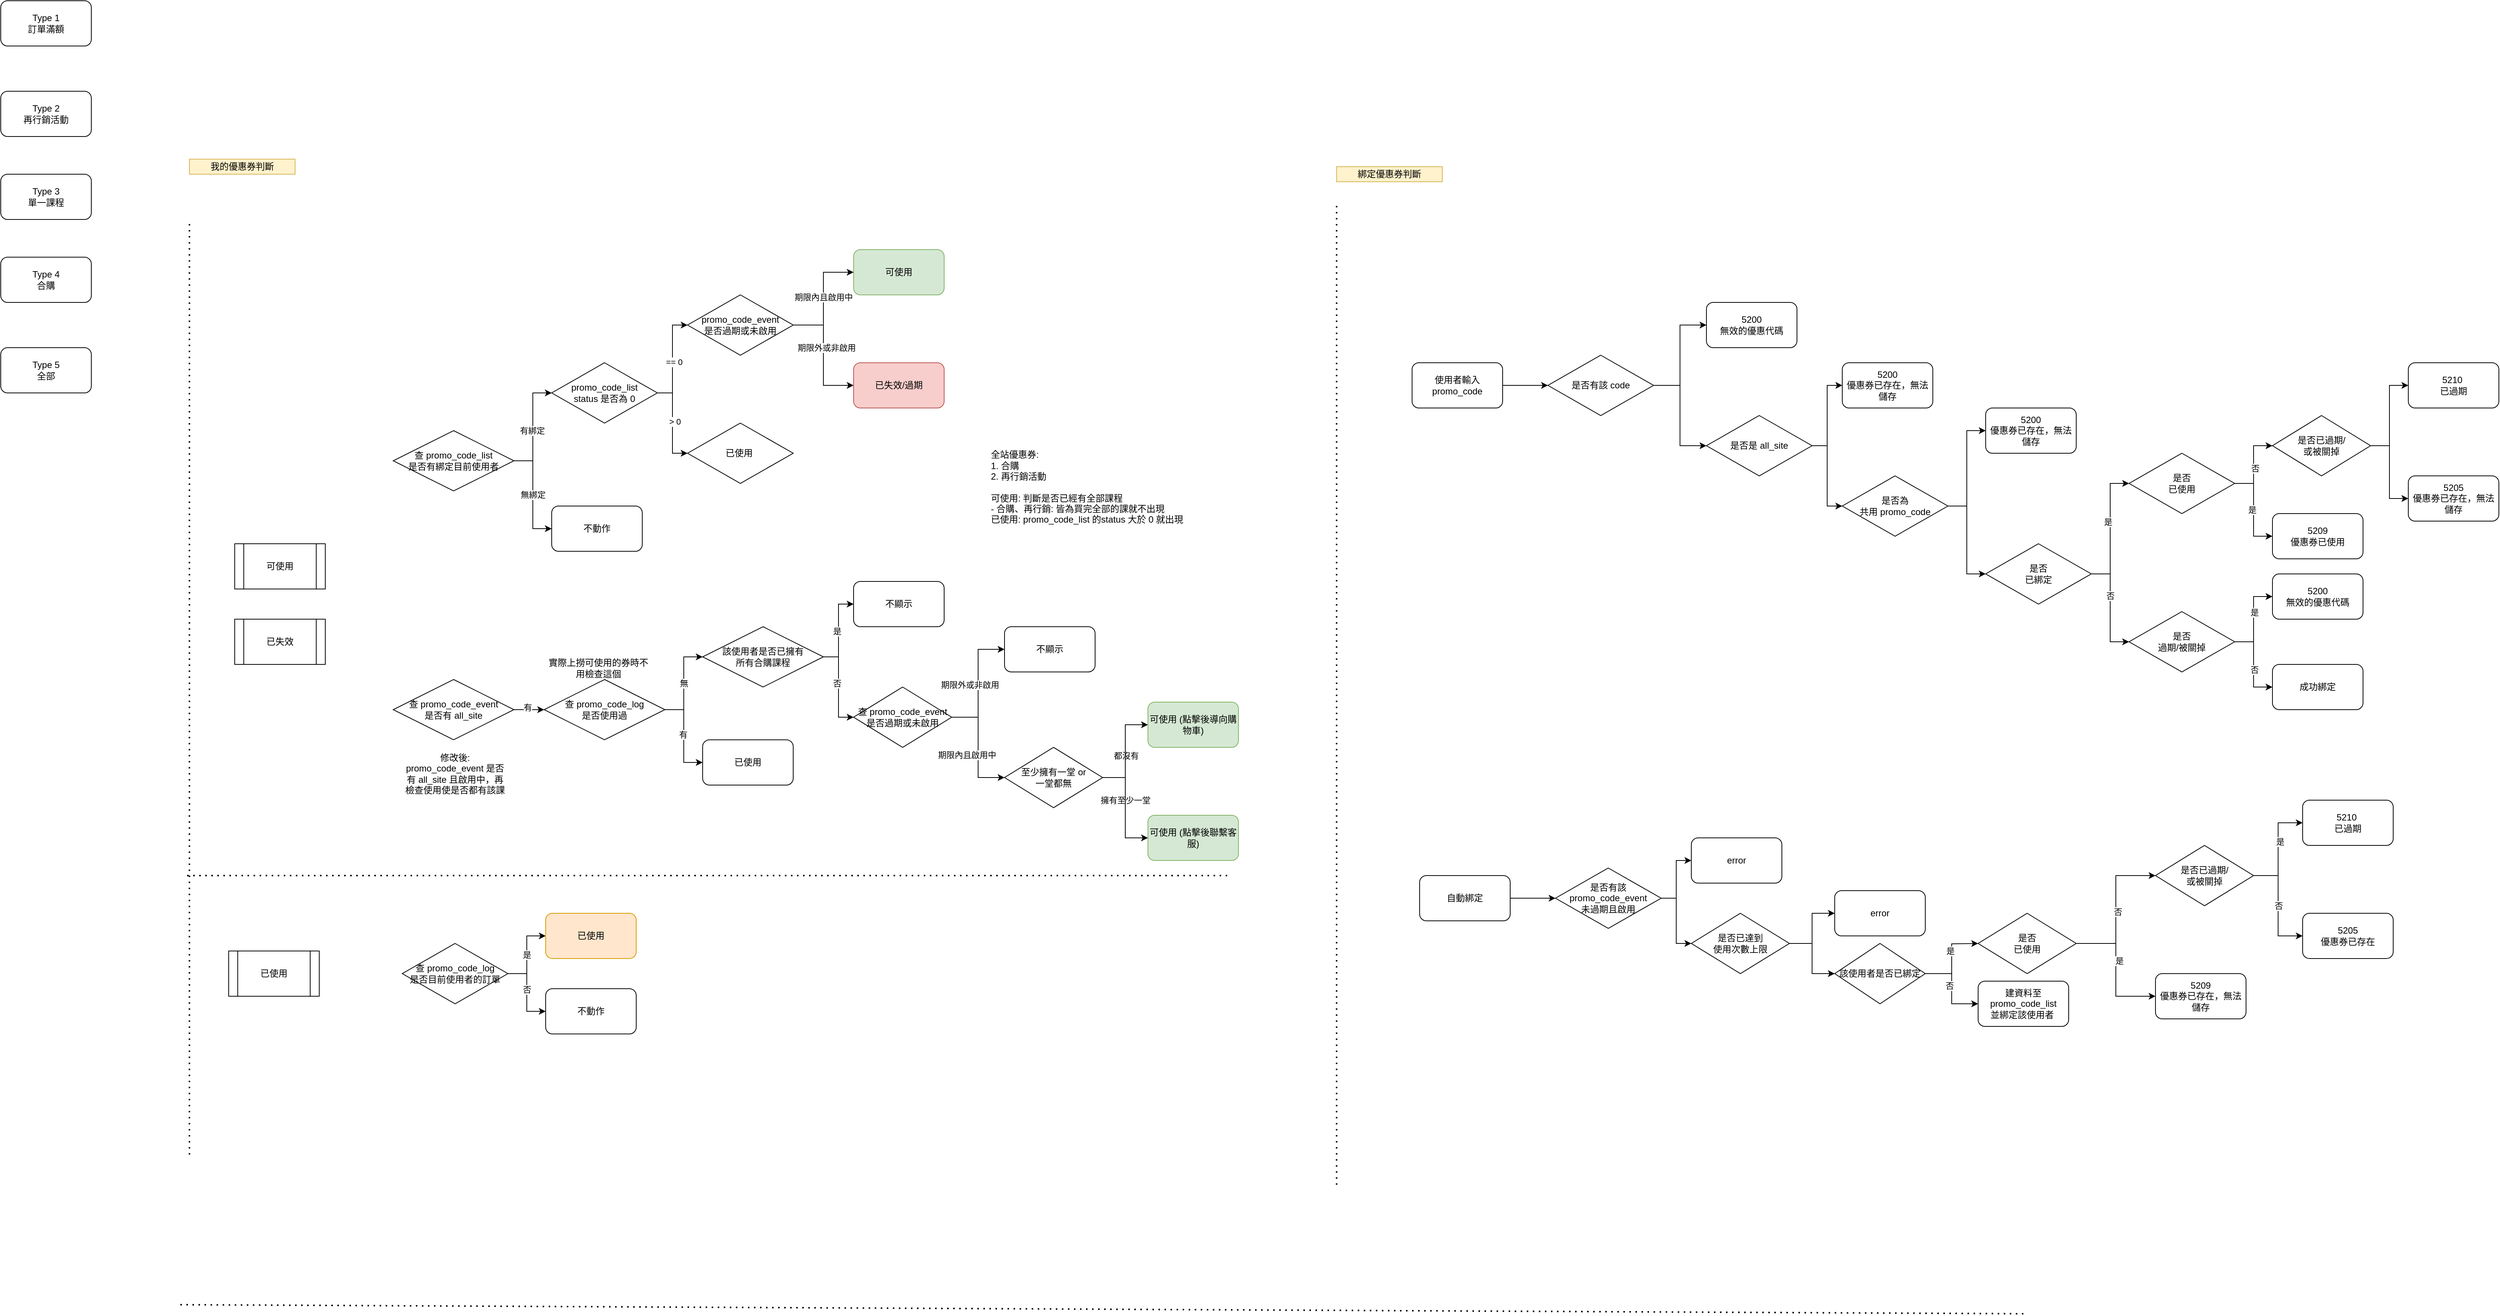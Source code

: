 <mxfile version="14.5.10" type="github">
  <diagram id="ft2ekDf52CcPwkjGjaUg" name="Page-1">
    <mxGraphModel dx="-228" dy="2034" grid="1" gridSize="10" guides="1" tooltips="1" connect="1" arrows="1" fold="1" page="1" pageScale="1" pageWidth="827" pageHeight="1169" math="0" shadow="0">
      <root>
        <mxCell id="0" />
        <mxCell id="1" parent="0" />
        <mxCell id="QKZV2CFVftr11WgmAgI6-76" value="可使用" style="shape=process;whiteSpace=wrap;html=1;backgroundOutline=1;" parent="1" vertex="1">
          <mxGeometry x="2140" y="160" width="120" height="60" as="geometry" />
        </mxCell>
        <mxCell id="QKZV2CFVftr11WgmAgI6-77" value="已使用" style="shape=process;whiteSpace=wrap;html=1;backgroundOutline=1;" parent="1" vertex="1">
          <mxGeometry x="2132" y="700" width="120" height="60" as="geometry" />
        </mxCell>
        <mxCell id="QKZV2CFVftr11WgmAgI6-78" value="已失效" style="shape=process;whiteSpace=wrap;html=1;backgroundOutline=1;" parent="1" vertex="1">
          <mxGeometry x="2140" y="260" width="120" height="60" as="geometry" />
        </mxCell>
        <mxCell id="QKZV2CFVftr11WgmAgI6-86" value="無綁定" style="edgeStyle=orthogonalEdgeStyle;rounded=0;orthogonalLoop=1;jettySize=auto;html=1;exitX=1;exitY=0.5;exitDx=0;exitDy=0;entryX=0;entryY=0.5;entryDx=0;entryDy=0;" parent="1" source="QKZV2CFVftr11WgmAgI6-84" target="QKZV2CFVftr11WgmAgI6-85" edge="1">
          <mxGeometry relative="1" as="geometry" />
        </mxCell>
        <mxCell id="QKZV2CFVftr11WgmAgI6-89" style="edgeStyle=orthogonalEdgeStyle;rounded=0;orthogonalLoop=1;jettySize=auto;html=1;exitX=1;exitY=0.5;exitDx=0;exitDy=0;entryX=0;entryY=0.5;entryDx=0;entryDy=0;" parent="1" source="QKZV2CFVftr11WgmAgI6-84" target="QKZV2CFVftr11WgmAgI6-88" edge="1">
          <mxGeometry relative="1" as="geometry" />
        </mxCell>
        <mxCell id="QKZV2CFVftr11WgmAgI6-90" value="有綁定" style="edgeLabel;html=1;align=center;verticalAlign=middle;resizable=0;points=[];" parent="QKZV2CFVftr11WgmAgI6-89" vertex="1" connectable="0">
          <mxGeometry x="-0.061" y="1" relative="1" as="geometry">
            <mxPoint as="offset" />
          </mxGeometry>
        </mxCell>
        <mxCell id="QKZV2CFVftr11WgmAgI6-84" value="查 promo_code_list&lt;br&gt;&lt;span style=&quot;color: rgba(0 , 0 , 0 , 0) ; font-family: monospace ; font-size: 0px&quot;&gt;%3CmxGraphModel%3E%3Croot%3E%3CmxCell%20id%3D%220%22%2F%3E%3CmxCell%20id%3D%221%22%20parent%3D%220%22%2F%3E%3CmxCell%20id%3D%222%22%20value%3D%22%E6%9F%A5%20promo_code_list%22%20style%3D%22rounded%3D1%3BwhiteSpace%3Dwrap%3Bhtml%3D1%3B%22%20vertex%3D%221%22%20parent%3D%221%22%3E%3CmxGeometry%20x%3D%222370%22%20y%3D%2270%22%20width%3D%22120%22%20height%3D%2260%22%20as%3D%22geometry%22%2F%3E%3C%2FmxCell%3E%3C%2Froot%3E%3C%2FmxGraphModel%3E是B是否&lt;/span&gt;是否有綁定目前使用者" style="rhombus;whiteSpace=wrap;html=1;" parent="1" vertex="1">
          <mxGeometry x="2350" y="10" width="160" height="80" as="geometry" />
        </mxCell>
        <mxCell id="QKZV2CFVftr11WgmAgI6-85" value="不動作" style="rounded=1;whiteSpace=wrap;html=1;" parent="1" vertex="1">
          <mxGeometry x="2560" y="110" width="120" height="60" as="geometry" />
        </mxCell>
        <mxCell id="QKZV2CFVftr11WgmAgI6-94" style="edgeStyle=orthogonalEdgeStyle;rounded=0;orthogonalLoop=1;jettySize=auto;html=1;exitX=1;exitY=0.5;exitDx=0;exitDy=0;entryX=0;entryY=0.5;entryDx=0;entryDy=0;" parent="1" source="QKZV2CFVftr11WgmAgI6-88" target="QKZV2CFVftr11WgmAgI6-91" edge="1">
          <mxGeometry relative="1" as="geometry" />
        </mxCell>
        <mxCell id="QKZV2CFVftr11WgmAgI6-100" value="&amp;gt; 0" style="edgeLabel;html=1;align=center;verticalAlign=middle;resizable=0;points=[];" parent="QKZV2CFVftr11WgmAgI6-94" vertex="1" connectable="0">
          <mxGeometry x="-0.033" y="3" relative="1" as="geometry">
            <mxPoint as="offset" />
          </mxGeometry>
        </mxCell>
        <mxCell id="QKZV2CFVftr11WgmAgI6-98" style="edgeStyle=orthogonalEdgeStyle;rounded=0;orthogonalLoop=1;jettySize=auto;html=1;exitX=1;exitY=0.5;exitDx=0;exitDy=0;entryX=0;entryY=0.5;entryDx=0;entryDy=0;" parent="1" source="QKZV2CFVftr11WgmAgI6-88" target="QKZV2CFVftr11WgmAgI6-97" edge="1">
          <mxGeometry relative="1" as="geometry" />
        </mxCell>
        <mxCell id="QKZV2CFVftr11WgmAgI6-99" value="== 0" style="edgeLabel;html=1;align=center;verticalAlign=middle;resizable=0;points=[];" parent="QKZV2CFVftr11WgmAgI6-98" vertex="1" connectable="0">
          <mxGeometry x="-0.061" y="-2" relative="1" as="geometry">
            <mxPoint as="offset" />
          </mxGeometry>
        </mxCell>
        <mxCell id="QKZV2CFVftr11WgmAgI6-88" value="promo_code_list&lt;br&gt;status 是否為 0" style="rhombus;whiteSpace=wrap;html=1;" parent="1" vertex="1">
          <mxGeometry x="2560" y="-80" width="140" height="80" as="geometry" />
        </mxCell>
        <mxCell id="QKZV2CFVftr11WgmAgI6-91" value="已使用&amp;nbsp;" style="rhombus;whiteSpace=wrap;html=1;" parent="1" vertex="1">
          <mxGeometry x="2740" width="140" height="80" as="geometry" />
        </mxCell>
        <mxCell id="QKZV2CFVftr11WgmAgI6-96" value="可使用" style="rounded=1;whiteSpace=wrap;html=1;fillColor=#d5e8d4;strokeColor=#82b366;" parent="1" vertex="1">
          <mxGeometry x="2960" y="-230" width="120" height="60" as="geometry" />
        </mxCell>
        <mxCell id="QKZV2CFVftr11WgmAgI6-102" style="edgeStyle=orthogonalEdgeStyle;rounded=0;orthogonalLoop=1;jettySize=auto;html=1;exitX=1;exitY=0.5;exitDx=0;exitDy=0;entryX=0;entryY=0.5;entryDx=0;entryDy=0;" parent="1" source="QKZV2CFVftr11WgmAgI6-97" target="QKZV2CFVftr11WgmAgI6-96" edge="1">
          <mxGeometry relative="1" as="geometry" />
        </mxCell>
        <mxCell id="QKZV2CFVftr11WgmAgI6-105" value="期限內且啟用中" style="edgeLabel;html=1;align=center;verticalAlign=middle;resizable=0;points=[];" parent="QKZV2CFVftr11WgmAgI6-102" vertex="1" connectable="0">
          <mxGeometry x="0.036" relative="1" as="geometry">
            <mxPoint as="offset" />
          </mxGeometry>
        </mxCell>
        <mxCell id="QKZV2CFVftr11WgmAgI6-103" style="edgeStyle=orthogonalEdgeStyle;rounded=0;orthogonalLoop=1;jettySize=auto;html=1;exitX=1;exitY=0.5;exitDx=0;exitDy=0;entryX=0;entryY=0.5;entryDx=0;entryDy=0;" parent="1" source="QKZV2CFVftr11WgmAgI6-97" target="QKZV2CFVftr11WgmAgI6-101" edge="1">
          <mxGeometry relative="1" as="geometry" />
        </mxCell>
        <mxCell id="QKZV2CFVftr11WgmAgI6-97" value="promo_code_event&lt;br&gt;是否過期或未啟用" style="rhombus;whiteSpace=wrap;html=1;" parent="1" vertex="1">
          <mxGeometry x="2740" y="-170" width="140" height="80" as="geometry" />
        </mxCell>
        <mxCell id="QKZV2CFVftr11WgmAgI6-101" value="已失效/過期" style="rounded=1;whiteSpace=wrap;html=1;fillColor=#f8cecc;strokeColor=#b85450;" parent="1" vertex="1">
          <mxGeometry x="2960" y="-80" width="120" height="60" as="geometry" />
        </mxCell>
        <mxCell id="QKZV2CFVftr11WgmAgI6-106" value="期限外或非啟用" style="edgeLabel;html=1;align=center;verticalAlign=middle;resizable=0;points=[];" parent="1" vertex="1" connectable="0">
          <mxGeometry x="2920" y="-100" as="geometry">
            <mxPoint x="4" as="offset" />
          </mxGeometry>
        </mxCell>
        <mxCell id="QKZV2CFVftr11WgmAgI6-109" style="edgeStyle=orthogonalEdgeStyle;rounded=0;orthogonalLoop=1;jettySize=auto;html=1;exitX=1;exitY=0.5;exitDx=0;exitDy=0;" parent="1" source="QKZV2CFVftr11WgmAgI6-107" target="QKZV2CFVftr11WgmAgI6-108" edge="1">
          <mxGeometry relative="1" as="geometry" />
        </mxCell>
        <mxCell id="QKZV2CFVftr11WgmAgI6-110" value="是" style="edgeLabel;html=1;align=center;verticalAlign=middle;resizable=0;points=[];" parent="QKZV2CFVftr11WgmAgI6-109" vertex="1" connectable="0">
          <mxGeometry relative="1" as="geometry">
            <mxPoint as="offset" />
          </mxGeometry>
        </mxCell>
        <mxCell id="QKZV2CFVftr11WgmAgI6-138" style="edgeStyle=orthogonalEdgeStyle;rounded=0;orthogonalLoop=1;jettySize=auto;html=1;exitX=1;exitY=0.5;exitDx=0;exitDy=0;entryX=0;entryY=0.5;entryDx=0;entryDy=0;" parent="1" source="QKZV2CFVftr11WgmAgI6-107" target="QKZV2CFVftr11WgmAgI6-137" edge="1">
          <mxGeometry relative="1" as="geometry" />
        </mxCell>
        <mxCell id="QKZV2CFVftr11WgmAgI6-139" value="否" style="edgeLabel;html=1;align=center;verticalAlign=middle;resizable=0;points=[];" parent="QKZV2CFVftr11WgmAgI6-138" vertex="1" connectable="0">
          <mxGeometry x="-0.08" relative="1" as="geometry">
            <mxPoint as="offset" />
          </mxGeometry>
        </mxCell>
        <mxCell id="QKZV2CFVftr11WgmAgI6-107" value="查 promo_code_log&lt;br&gt;是否目前使用者的訂單" style="rhombus;whiteSpace=wrap;html=1;" parent="1" vertex="1">
          <mxGeometry x="2362" y="690" width="140" height="80" as="geometry" />
        </mxCell>
        <mxCell id="QKZV2CFVftr11WgmAgI6-108" value="已使用" style="rounded=1;whiteSpace=wrap;html=1;fillColor=#ffe6cc;strokeColor=#d79b00;" parent="1" vertex="1">
          <mxGeometry x="2552" y="650" width="120" height="60" as="geometry" />
        </mxCell>
        <mxCell id="QKZV2CFVftr11WgmAgI6-117" style="edgeStyle=orthogonalEdgeStyle;rounded=0;orthogonalLoop=1;jettySize=auto;html=1;exitX=1;exitY=0.5;exitDx=0;exitDy=0;" parent="1" source="QKZV2CFVftr11WgmAgI6-111" target="QKZV2CFVftr11WgmAgI6-115" edge="1">
          <mxGeometry relative="1" as="geometry" />
        </mxCell>
        <mxCell id="QKZV2CFVftr11WgmAgI6-118" value="有" style="edgeLabel;html=1;align=center;verticalAlign=middle;resizable=0;points=[];" parent="QKZV2CFVftr11WgmAgI6-117" vertex="1" connectable="0">
          <mxGeometry x="-0.1" y="3" relative="1" as="geometry">
            <mxPoint as="offset" />
          </mxGeometry>
        </mxCell>
        <mxCell id="QKZV2CFVftr11WgmAgI6-111" value="查 promo_code_event&lt;br&gt;&lt;span style=&quot;color: rgba(0 , 0 , 0 , 0) ; font-family: monospace ; font-size: 0px&quot;&gt;%3CmxGraphModel%3E%3Croot%3E%3CmxCell%20id%3D%220%22%2F%3E%3CmxCell%20id%3D%221%22%20parent%3D%220%22%2F%3E%3CmxCell%20id%3D%222%22%20value%3D%22%E6%9F%A5%20promo_code_list%22%20style%3D%22rounded%3D1%3BwhiteSpace%3Dwrap%3Bhtml%3D1%3B%22%20vertex%3D%221%22%20parent%3D%221%22%3E%3CmxGeometry%20x%3D%222370%22%20y%3D%2270%22%20width%3D%22120%22%20height%3D%2260%22%20as%3D%22geometry%22%2F%3E%3C%2FmxCell%3E%3C%2Froot%3E%3C%2FmxGraphModel%3E是B是否&lt;/span&gt;是否有 all_site" style="rhombus;whiteSpace=wrap;html=1;" parent="1" vertex="1">
          <mxGeometry x="2350" y="340" width="160" height="80" as="geometry" />
        </mxCell>
        <mxCell id="QKZV2CFVftr11WgmAgI6-120" style="edgeStyle=orthogonalEdgeStyle;rounded=0;orthogonalLoop=1;jettySize=auto;html=1;exitX=1;exitY=0.5;exitDx=0;exitDy=0;entryX=0;entryY=0.5;entryDx=0;entryDy=0;" parent="1" source="QKZV2CFVftr11WgmAgI6-115" target="QKZV2CFVftr11WgmAgI6-119" edge="1">
          <mxGeometry relative="1" as="geometry" />
        </mxCell>
        <mxCell id="QKZV2CFVftr11WgmAgI6-121" value="無" style="edgeLabel;html=1;align=center;verticalAlign=middle;resizable=0;points=[];" parent="QKZV2CFVftr11WgmAgI6-120" vertex="1" connectable="0">
          <mxGeometry relative="1" as="geometry">
            <mxPoint as="offset" />
          </mxGeometry>
        </mxCell>
        <mxCell id="QKZV2CFVftr11WgmAgI6-123" style="edgeStyle=orthogonalEdgeStyle;rounded=0;orthogonalLoop=1;jettySize=auto;html=1;exitX=1;exitY=0.5;exitDx=0;exitDy=0;entryX=0;entryY=0.5;entryDx=0;entryDy=0;" parent="1" source="QKZV2CFVftr11WgmAgI6-115" target="QKZV2CFVftr11WgmAgI6-122" edge="1">
          <mxGeometry relative="1" as="geometry" />
        </mxCell>
        <mxCell id="QKZV2CFVftr11WgmAgI6-124" value="有" style="edgeLabel;html=1;align=center;verticalAlign=middle;resizable=0;points=[];" parent="QKZV2CFVftr11WgmAgI6-123" vertex="1" connectable="0">
          <mxGeometry x="-0.033" y="-1" relative="1" as="geometry">
            <mxPoint as="offset" />
          </mxGeometry>
        </mxCell>
        <mxCell id="QKZV2CFVftr11WgmAgI6-115" value="查 promo_code_log&lt;br&gt;&lt;span style=&quot;color: rgba(0 , 0 , 0 , 0) ; font-family: monospace ; font-size: 0px&quot;&gt;%3CmxGraphModel%3E%3Croot%3E%3CmxCell%20id%3D%220%22%2F%3E%3CmxCell%20id%3D%221%22%20parent%3D%220%22%2F%3E%3CmxCell%20id%3D%222%22%20value%3D%22%E6%9F%A5%20promo_code_list%22%20style%3D%22rounded%3D1%3BwhiteSpace%3Dwrap%3Bhtml%3D1%3B%22%20vertex%3D%221%22%20parent%3D%221%22%3E%3CmxGeometry%20x%3D%222370%22%20y%3D%2270%22%20width%3D%22120%22%20height%3D%2260%22%20as%3D%22geometry%22%2F%3E%3C%2FmxCell%3E%3C%2Froot%3E%3C%2FmxGraphModel%3E是B是否該&lt;/span&gt;是否使用過" style="rhombus;whiteSpace=wrap;html=1;" parent="1" vertex="1">
          <mxGeometry x="2550" y="340" width="160" height="80" as="geometry" />
        </mxCell>
        <mxCell id="QKZV2CFVftr11WgmAgI6-126" style="edgeStyle=orthogonalEdgeStyle;rounded=0;orthogonalLoop=1;jettySize=auto;html=1;exitX=1;exitY=0.5;exitDx=0;exitDy=0;" parent="1" source="QKZV2CFVftr11WgmAgI6-119" target="QKZV2CFVftr11WgmAgI6-125" edge="1">
          <mxGeometry relative="1" as="geometry" />
        </mxCell>
        <mxCell id="QKZV2CFVftr11WgmAgI6-127" value="是" style="edgeLabel;html=1;align=center;verticalAlign=middle;resizable=0;points=[];" parent="QKZV2CFVftr11WgmAgI6-126" vertex="1" connectable="0">
          <mxGeometry x="-0.018" y="2" relative="1" as="geometry">
            <mxPoint as="offset" />
          </mxGeometry>
        </mxCell>
        <mxCell id="QKZV2CFVftr11WgmAgI6-145" style="edgeStyle=orthogonalEdgeStyle;rounded=0;orthogonalLoop=1;jettySize=auto;html=1;exitX=1;exitY=0.5;exitDx=0;exitDy=0;entryX=0;entryY=0.5;entryDx=0;entryDy=0;" parent="1" source="QKZV2CFVftr11WgmAgI6-119" target="QKZV2CFVftr11WgmAgI6-144" edge="1">
          <mxGeometry relative="1" as="geometry" />
        </mxCell>
        <mxCell id="QKZV2CFVftr11WgmAgI6-149" value="否" style="edgeLabel;html=1;align=center;verticalAlign=middle;resizable=0;points=[];" parent="QKZV2CFVftr11WgmAgI6-145" vertex="1" connectable="0">
          <mxGeometry x="-0.083" y="-2" relative="1" as="geometry">
            <mxPoint as="offset" />
          </mxGeometry>
        </mxCell>
        <mxCell id="QKZV2CFVftr11WgmAgI6-119" value="該使用者是否已擁有&lt;br&gt;所有合購課程" style="rhombus;whiteSpace=wrap;html=1;" parent="1" vertex="1">
          <mxGeometry x="2760" y="270" width="160" height="80" as="geometry" />
        </mxCell>
        <mxCell id="QKZV2CFVftr11WgmAgI6-122" value="已使用" style="rounded=1;whiteSpace=wrap;html=1;" parent="1" vertex="1">
          <mxGeometry x="2760" y="420" width="120" height="60" as="geometry" />
        </mxCell>
        <mxCell id="QKZV2CFVftr11WgmAgI6-125" value="不顯示" style="rounded=1;whiteSpace=wrap;html=1;" parent="1" vertex="1">
          <mxGeometry x="2960" y="210" width="120" height="60" as="geometry" />
        </mxCell>
        <mxCell id="QKZV2CFVftr11WgmAgI6-134" value="" style="endArrow=none;dashed=1;html=1;dashPattern=1 3;strokeWidth=2;" parent="1" edge="1">
          <mxGeometry width="50" height="50" relative="1" as="geometry">
            <mxPoint x="2077" y="600" as="sourcePoint" />
            <mxPoint x="3457" y="600" as="targetPoint" />
          </mxGeometry>
        </mxCell>
        <mxCell id="QKZV2CFVftr11WgmAgI6-136" value="" style="endArrow=none;dashed=1;html=1;dashPattern=1 3;strokeWidth=2;" parent="1" edge="1">
          <mxGeometry width="50" height="50" relative="1" as="geometry">
            <mxPoint x="2080" y="970" as="sourcePoint" />
            <mxPoint x="2080" y="-270" as="targetPoint" />
          </mxGeometry>
        </mxCell>
        <mxCell id="QKZV2CFVftr11WgmAgI6-137" value="不動作" style="rounded=1;whiteSpace=wrap;html=1;" parent="1" vertex="1">
          <mxGeometry x="2552" y="750" width="120" height="60" as="geometry" />
        </mxCell>
        <mxCell id="QKZV2CFVftr11WgmAgI6-140" value="可使用 (點擊後導向購物車)" style="rounded=1;whiteSpace=wrap;html=1;fillColor=#d5e8d4;strokeColor=#82b366;" parent="1" vertex="1">
          <mxGeometry x="3350" y="370" width="120" height="60" as="geometry" />
        </mxCell>
        <mxCell id="QKZV2CFVftr11WgmAgI6-142" value="擁有至少一堂" style="edgeLabel;html=1;align=center;verticalAlign=middle;resizable=0;points=[];" parent="1" vertex="1" connectable="0">
          <mxGeometry x="3320" y="500" as="geometry" />
        </mxCell>
        <mxCell id="QKZV2CFVftr11WgmAgI6-143" value="都沒有" style="edgeLabel;html=1;align=center;verticalAlign=middle;resizable=0;points=[];" parent="1" vertex="1" connectable="0">
          <mxGeometry x="3040" y="140" as="geometry">
            <mxPoint x="281" y="301" as="offset" />
          </mxGeometry>
        </mxCell>
        <mxCell id="QKZV2CFVftr11WgmAgI6-148" style="edgeStyle=orthogonalEdgeStyle;rounded=0;orthogonalLoop=1;jettySize=auto;html=1;exitX=1;exitY=0.5;exitDx=0;exitDy=0;entryX=0;entryY=0.5;entryDx=0;entryDy=0;" parent="1" source="QKZV2CFVftr11WgmAgI6-144" target="QKZV2CFVftr11WgmAgI6-146" edge="1">
          <mxGeometry relative="1" as="geometry" />
        </mxCell>
        <mxCell id="QKZV2CFVftr11WgmAgI6-157" style="edgeStyle=orthogonalEdgeStyle;rounded=0;orthogonalLoop=1;jettySize=auto;html=1;exitX=1;exitY=0.5;exitDx=0;exitDy=0;entryX=0;entryY=0.5;entryDx=0;entryDy=0;" parent="1" source="QKZV2CFVftr11WgmAgI6-144" target="QKZV2CFVftr11WgmAgI6-156" edge="1">
          <mxGeometry relative="1" as="geometry" />
        </mxCell>
        <mxCell id="QKZV2CFVftr11WgmAgI6-144" value="查 promo_code_event 是否過期或未啟用" style="rhombus;whiteSpace=wrap;html=1;" parent="1" vertex="1">
          <mxGeometry x="2960" y="350" width="130" height="80" as="geometry" />
        </mxCell>
        <mxCell id="QKZV2CFVftr11WgmAgI6-146" value="不顯示" style="rounded=1;whiteSpace=wrap;html=1;" parent="1" vertex="1">
          <mxGeometry x="3160" y="270" width="120" height="60" as="geometry" />
        </mxCell>
        <mxCell id="QKZV2CFVftr11WgmAgI6-150" value="期限外或非啟用" style="edgeLabel;html=1;align=center;verticalAlign=middle;resizable=0;points=[];" parent="1" vertex="1" connectable="0">
          <mxGeometry x="3160" y="180" as="geometry">
            <mxPoint x="-46" y="167" as="offset" />
          </mxGeometry>
        </mxCell>
        <mxCell id="QKZV2CFVftr11WgmAgI6-154" value="期限內且啟用中" style="edgeLabel;html=1;align=center;verticalAlign=middle;resizable=0;points=[];" parent="1" vertex="1" connectable="0">
          <mxGeometry x="3110" y="440" as="geometry" />
        </mxCell>
        <mxCell id="QKZV2CFVftr11WgmAgI6-155" value="可使用 (點擊後聯繫客服)" style="rounded=1;whiteSpace=wrap;html=1;fillColor=#d5e8d4;strokeColor=#82b366;" parent="1" vertex="1">
          <mxGeometry x="3350" y="520" width="120" height="60" as="geometry" />
        </mxCell>
        <mxCell id="QKZV2CFVftr11WgmAgI6-158" style="edgeStyle=orthogonalEdgeStyle;rounded=0;orthogonalLoop=1;jettySize=auto;html=1;exitX=1;exitY=0.5;exitDx=0;exitDy=0;entryX=0;entryY=0.5;entryDx=0;entryDy=0;" parent="1" source="QKZV2CFVftr11WgmAgI6-156" target="QKZV2CFVftr11WgmAgI6-140" edge="1">
          <mxGeometry relative="1" as="geometry" />
        </mxCell>
        <mxCell id="QKZV2CFVftr11WgmAgI6-160" style="edgeStyle=orthogonalEdgeStyle;rounded=0;orthogonalLoop=1;jettySize=auto;html=1;exitX=1;exitY=0.5;exitDx=0;exitDy=0;entryX=0;entryY=0.5;entryDx=0;entryDy=0;" parent="1" source="QKZV2CFVftr11WgmAgI6-156" target="QKZV2CFVftr11WgmAgI6-155" edge="1">
          <mxGeometry relative="1" as="geometry" />
        </mxCell>
        <mxCell id="QKZV2CFVftr11WgmAgI6-156" value="至少擁有一堂 or&lt;br&gt;一堂都無" style="rhombus;whiteSpace=wrap;html=1;" parent="1" vertex="1">
          <mxGeometry x="3160" y="430" width="130" height="80" as="geometry" />
        </mxCell>
        <mxCell id="QKZV2CFVftr11WgmAgI6-163" style="edgeStyle=orthogonalEdgeStyle;rounded=0;orthogonalLoop=1;jettySize=auto;html=1;exitX=1;exitY=0.5;exitDx=0;exitDy=0;" parent="1" source="QKZV2CFVftr11WgmAgI6-161" target="QKZV2CFVftr11WgmAgI6-162" edge="1">
          <mxGeometry relative="1" as="geometry" />
        </mxCell>
        <mxCell id="QKZV2CFVftr11WgmAgI6-161" value="使用者輸入 promo_code" style="rounded=1;whiteSpace=wrap;html=1;" parent="1" vertex="1">
          <mxGeometry x="3700" y="-80" width="120" height="60" as="geometry" />
        </mxCell>
        <mxCell id="QKZV2CFVftr11WgmAgI6-169" style="edgeStyle=orthogonalEdgeStyle;rounded=0;orthogonalLoop=1;jettySize=auto;html=1;exitX=1;exitY=0.5;exitDx=0;exitDy=0;entryX=0;entryY=0.5;entryDx=0;entryDy=0;" parent="1" source="QKZV2CFVftr11WgmAgI6-162" target="QKZV2CFVftr11WgmAgI6-168" edge="1">
          <mxGeometry relative="1" as="geometry" />
        </mxCell>
        <mxCell id="QKZV2CFVftr11WgmAgI6-171" style="edgeStyle=orthogonalEdgeStyle;rounded=0;orthogonalLoop=1;jettySize=auto;html=1;exitX=1;exitY=0.5;exitDx=0;exitDy=0;entryX=0;entryY=0.5;entryDx=0;entryDy=0;" parent="1" source="QKZV2CFVftr11WgmAgI6-162" target="QKZV2CFVftr11WgmAgI6-164" edge="1">
          <mxGeometry relative="1" as="geometry" />
        </mxCell>
        <mxCell id="QKZV2CFVftr11WgmAgI6-162" value="是否有該 code" style="rhombus;whiteSpace=wrap;html=1;" parent="1" vertex="1">
          <mxGeometry x="3880" y="-90" width="140" height="80" as="geometry" />
        </mxCell>
        <mxCell id="QKZV2CFVftr11WgmAgI6-172" style="edgeStyle=orthogonalEdgeStyle;rounded=0;orthogonalLoop=1;jettySize=auto;html=1;exitX=1;exitY=0.5;exitDx=0;exitDy=0;" parent="1" source="QKZV2CFVftr11WgmAgI6-164" target="QKZV2CFVftr11WgmAgI6-165" edge="1">
          <mxGeometry relative="1" as="geometry" />
        </mxCell>
        <mxCell id="QKZV2CFVftr11WgmAgI6-174" style="edgeStyle=orthogonalEdgeStyle;rounded=0;orthogonalLoop=1;jettySize=auto;html=1;exitX=1;exitY=0.5;exitDx=0;exitDy=0;entryX=0;entryY=0.5;entryDx=0;entryDy=0;" parent="1" source="QKZV2CFVftr11WgmAgI6-164" target="QKZV2CFVftr11WgmAgI6-173" edge="1">
          <mxGeometry relative="1" as="geometry" />
        </mxCell>
        <mxCell id="QKZV2CFVftr11WgmAgI6-164" value="是否是 all_site" style="rhombus;whiteSpace=wrap;html=1;" parent="1" vertex="1">
          <mxGeometry x="4090" y="-10" width="140" height="80" as="geometry" />
        </mxCell>
        <mxCell id="QKZV2CFVftr11WgmAgI6-176" style="edgeStyle=orthogonalEdgeStyle;rounded=0;orthogonalLoop=1;jettySize=auto;html=1;exitX=1;exitY=0.5;exitDx=0;exitDy=0;entryX=0;entryY=0.5;entryDx=0;entryDy=0;" parent="1" source="QKZV2CFVftr11WgmAgI6-165" target="QKZV2CFVftr11WgmAgI6-175" edge="1">
          <mxGeometry relative="1" as="geometry" />
        </mxCell>
        <mxCell id="QKZV2CFVftr11WgmAgI6-177" style="edgeStyle=orthogonalEdgeStyle;rounded=0;orthogonalLoop=1;jettySize=auto;html=1;exitX=1;exitY=0.5;exitDx=0;exitDy=0;entryX=0;entryY=0.5;entryDx=0;entryDy=0;" parent="1" source="QKZV2CFVftr11WgmAgI6-165" target="QKZV2CFVftr11WgmAgI6-167" edge="1">
          <mxGeometry relative="1" as="geometry">
            <mxPoint x="4460" y="190" as="targetPoint" />
          </mxGeometry>
        </mxCell>
        <mxCell id="QKZV2CFVftr11WgmAgI6-165" value="是否為&lt;br&gt;共用 promo_code" style="rhombus;whiteSpace=wrap;html=1;" parent="1" vertex="1">
          <mxGeometry x="4270" y="70" width="140" height="80" as="geometry" />
        </mxCell>
        <mxCell id="QKZV2CFVftr11WgmAgI6-184" style="edgeStyle=orthogonalEdgeStyle;rounded=0;orthogonalLoop=1;jettySize=auto;html=1;exitX=1;exitY=0.5;exitDx=0;exitDy=0;entryX=0;entryY=0.5;entryDx=0;entryDy=0;" parent="1" source="QKZV2CFVftr11WgmAgI6-167" target="wYaHYOkbEp8JT7QzqDB6-8" edge="1">
          <mxGeometry relative="1" as="geometry">
            <mxPoint x="4650" y="300" as="targetPoint" />
          </mxGeometry>
        </mxCell>
        <mxCell id="wYaHYOkbEp8JT7QzqDB6-7" value="否" style="edgeLabel;html=1;align=center;verticalAlign=middle;resizable=0;points=[];" vertex="1" connectable="0" parent="QKZV2CFVftr11WgmAgI6-184">
          <mxGeometry x="-0.227" relative="1" as="geometry">
            <mxPoint as="offset" />
          </mxGeometry>
        </mxCell>
        <mxCell id="_rg_qNo_EMbxZ8_Ff3NO-3" style="edgeStyle=orthogonalEdgeStyle;rounded=0;orthogonalLoop=1;jettySize=auto;html=1;exitX=1;exitY=0.5;exitDx=0;exitDy=0;entryX=0;entryY=0.5;entryDx=0;entryDy=0;" parent="1" source="QKZV2CFVftr11WgmAgI6-167" target="_rg_qNo_EMbxZ8_Ff3NO-2" edge="1">
          <mxGeometry relative="1" as="geometry" />
        </mxCell>
        <mxCell id="wYaHYOkbEp8JT7QzqDB6-6" value="是" style="edgeLabel;html=1;align=center;verticalAlign=middle;resizable=0;points=[];" vertex="1" connectable="0" parent="_rg_qNo_EMbxZ8_Ff3NO-3">
          <mxGeometry x="0.114" y="3" relative="1" as="geometry">
            <mxPoint as="offset" />
          </mxGeometry>
        </mxCell>
        <mxCell id="QKZV2CFVftr11WgmAgI6-167" value="是否&lt;br&gt;已綁定" style="rhombus;whiteSpace=wrap;html=1;" parent="1" vertex="1">
          <mxGeometry x="4460" y="160" width="140" height="80" as="geometry" />
        </mxCell>
        <mxCell id="QKZV2CFVftr11WgmAgI6-168" value="5200&lt;br&gt;無效的優惠代碼" style="rounded=1;whiteSpace=wrap;html=1;" parent="1" vertex="1">
          <mxGeometry x="4090" y="-160" width="120" height="60" as="geometry" />
        </mxCell>
        <mxCell id="QKZV2CFVftr11WgmAgI6-173" value="5200&lt;br&gt;優惠券已存在，無法儲存" style="rounded=1;whiteSpace=wrap;html=1;" parent="1" vertex="1">
          <mxGeometry x="4270" y="-80" width="120" height="60" as="geometry" />
        </mxCell>
        <mxCell id="QKZV2CFVftr11WgmAgI6-175" value="5200&lt;br&gt;優惠券已存在，無法儲存" style="rounded=1;whiteSpace=wrap;html=1;" parent="1" vertex="1">
          <mxGeometry x="4460" y="-20" width="120" height="60" as="geometry" />
        </mxCell>
        <mxCell id="QKZV2CFVftr11WgmAgI6-187" style="edgeStyle=orthogonalEdgeStyle;rounded=0;orthogonalLoop=1;jettySize=auto;html=1;exitX=1;exitY=0.5;exitDx=0;exitDy=0;entryX=0;entryY=0.5;entryDx=0;entryDy=0;" parent="1" source="QKZV2CFVftr11WgmAgI6-185" target="QKZV2CFVftr11WgmAgI6-186" edge="1">
          <mxGeometry relative="1" as="geometry" />
        </mxCell>
        <mxCell id="QKZV2CFVftr11WgmAgI6-185" value="自動綁定" style="rounded=1;whiteSpace=wrap;html=1;" parent="1" vertex="1">
          <mxGeometry x="3710" y="600" width="120" height="60" as="geometry" />
        </mxCell>
        <mxCell id="QKZV2CFVftr11WgmAgI6-189" style="edgeStyle=orthogonalEdgeStyle;rounded=0;orthogonalLoop=1;jettySize=auto;html=1;exitX=1;exitY=0.5;exitDx=0;exitDy=0;entryX=0;entryY=0.5;entryDx=0;entryDy=0;" parent="1" source="QKZV2CFVftr11WgmAgI6-186" target="QKZV2CFVftr11WgmAgI6-188" edge="1">
          <mxGeometry relative="1" as="geometry" />
        </mxCell>
        <mxCell id="QKZV2CFVftr11WgmAgI6-191" style="edgeStyle=orthogonalEdgeStyle;rounded=0;orthogonalLoop=1;jettySize=auto;html=1;exitX=1;exitY=0.5;exitDx=0;exitDy=0;entryX=0;entryY=0.5;entryDx=0;entryDy=0;" parent="1" source="QKZV2CFVftr11WgmAgI6-186" target="QKZV2CFVftr11WgmAgI6-190" edge="1">
          <mxGeometry relative="1" as="geometry" />
        </mxCell>
        <mxCell id="QKZV2CFVftr11WgmAgI6-186" value="是否有該&lt;br&gt;promo_code_event&lt;br&gt;未過期且啟用" style="rhombus;whiteSpace=wrap;html=1;" parent="1" vertex="1">
          <mxGeometry x="3890" y="590" width="140" height="80" as="geometry" />
        </mxCell>
        <mxCell id="QKZV2CFVftr11WgmAgI6-193" style="edgeStyle=orthogonalEdgeStyle;rounded=0;orthogonalLoop=1;jettySize=auto;html=1;exitX=1;exitY=0.5;exitDx=0;exitDy=0;entryX=0;entryY=0.5;entryDx=0;entryDy=0;" parent="1" source="QKZV2CFVftr11WgmAgI6-188" target="QKZV2CFVftr11WgmAgI6-192" edge="1">
          <mxGeometry relative="1" as="geometry" />
        </mxCell>
        <mxCell id="QKZV2CFVftr11WgmAgI6-195" style="edgeStyle=orthogonalEdgeStyle;rounded=0;orthogonalLoop=1;jettySize=auto;html=1;exitX=1;exitY=0.5;exitDx=0;exitDy=0;entryX=0;entryY=0.5;entryDx=0;entryDy=0;" parent="1" source="QKZV2CFVftr11WgmAgI6-188" target="QKZV2CFVftr11WgmAgI6-194" edge="1">
          <mxGeometry relative="1" as="geometry" />
        </mxCell>
        <mxCell id="QKZV2CFVftr11WgmAgI6-188" value="是否已達到&lt;br&gt;使用次數上限" style="rhombus;whiteSpace=wrap;html=1;" parent="1" vertex="1">
          <mxGeometry x="4070" y="650" width="130" height="80" as="geometry" />
        </mxCell>
        <mxCell id="QKZV2CFVftr11WgmAgI6-190" value="error" style="rounded=1;whiteSpace=wrap;html=1;" parent="1" vertex="1">
          <mxGeometry x="4070" y="550" width="120" height="60" as="geometry" />
        </mxCell>
        <mxCell id="QKZV2CFVftr11WgmAgI6-192" value="error" style="rounded=1;whiteSpace=wrap;html=1;" parent="1" vertex="1">
          <mxGeometry x="4260" y="620" width="120" height="60" as="geometry" />
        </mxCell>
        <mxCell id="QKZV2CFVftr11WgmAgI6-197" style="edgeStyle=orthogonalEdgeStyle;rounded=0;orthogonalLoop=1;jettySize=auto;html=1;exitX=1;exitY=0.5;exitDx=0;exitDy=0;entryX=0;entryY=0.5;entryDx=0;entryDy=0;" parent="1" source="QKZV2CFVftr11WgmAgI6-194" edge="1">
          <mxGeometry relative="1" as="geometry">
            <mxPoint x="4450" y="690" as="targetPoint" />
          </mxGeometry>
        </mxCell>
        <mxCell id="_rg_qNo_EMbxZ8_Ff3NO-12" value="是" style="edgeLabel;html=1;align=center;verticalAlign=middle;resizable=0;points=[];" parent="QKZV2CFVftr11WgmAgI6-197" vertex="1" connectable="0">
          <mxGeometry x="0.2" y="2" relative="1" as="geometry">
            <mxPoint as="offset" />
          </mxGeometry>
        </mxCell>
        <mxCell id="QKZV2CFVftr11WgmAgI6-199" style="edgeStyle=orthogonalEdgeStyle;rounded=0;orthogonalLoop=1;jettySize=auto;html=1;exitX=1;exitY=0.5;exitDx=0;exitDy=0;entryX=0;entryY=0.5;entryDx=0;entryDy=0;" parent="1" source="QKZV2CFVftr11WgmAgI6-194" target="QKZV2CFVftr11WgmAgI6-198" edge="1">
          <mxGeometry relative="1" as="geometry" />
        </mxCell>
        <mxCell id="_rg_qNo_EMbxZ8_Ff3NO-13" value="否" style="edgeLabel;html=1;align=center;verticalAlign=middle;resizable=0;points=[];" parent="QKZV2CFVftr11WgmAgI6-199" vertex="1" connectable="0">
          <mxGeometry x="-0.073" y="-3" relative="1" as="geometry">
            <mxPoint as="offset" />
          </mxGeometry>
        </mxCell>
        <mxCell id="QKZV2CFVftr11WgmAgI6-194" value="該使用者是否已綁定" style="rhombus;whiteSpace=wrap;html=1;" parent="1" vertex="1">
          <mxGeometry x="4260" y="690" width="120" height="80" as="geometry" />
        </mxCell>
        <mxCell id="QKZV2CFVftr11WgmAgI6-198" value="建資料至 promo_code_list &lt;br&gt;並綁定該使用者&amp;nbsp;" style="rounded=1;whiteSpace=wrap;html=1;" parent="1" vertex="1">
          <mxGeometry x="4450" y="740" width="120" height="60" as="geometry" />
        </mxCell>
        <mxCell id="QKZV2CFVftr11WgmAgI6-201" value="" style="endArrow=none;dashed=1;html=1;dashPattern=1 3;strokeWidth=2;" parent="1" edge="1">
          <mxGeometry width="50" height="50" relative="1" as="geometry">
            <mxPoint x="3600" y="1010" as="sourcePoint" />
            <mxPoint x="3600" y="-290" as="targetPoint" />
          </mxGeometry>
        </mxCell>
        <mxCell id="QKZV2CFVftr11WgmAgI6-202" value="" style="endArrow=none;dashed=1;html=1;dashPattern=1 3;strokeWidth=2;" parent="1" edge="1">
          <mxGeometry width="50" height="50" relative="1" as="geometry">
            <mxPoint x="2068" y="1169" as="sourcePoint" />
            <mxPoint x="4510" y="1181" as="targetPoint" />
          </mxGeometry>
        </mxCell>
        <mxCell id="QKZV2CFVftr11WgmAgI6-206" value="實際上撈可使用的券時不用檢查這個" style="text;html=1;strokeColor=none;fillColor=none;align=center;verticalAlign=middle;whiteSpace=wrap;rounded=0;" parent="1" vertex="1">
          <mxGeometry x="2552" y="290" width="140" height="70" as="geometry" />
        </mxCell>
        <mxCell id="QKZV2CFVftr11WgmAgI6-209" value="修改後: promo_code_event 是否有 all_site 且啟用中，再檢查使用使是否都有該課" style="text;html=1;strokeColor=none;fillColor=none;align=center;verticalAlign=middle;whiteSpace=wrap;rounded=0;" parent="1" vertex="1">
          <mxGeometry x="2362" y="430" width="140" height="70" as="geometry" />
        </mxCell>
        <mxCell id="DU2-kcFHoKcCr0_BofA8-1" value="我的優惠券判斷" style="text;html=1;strokeColor=#d6b656;fillColor=#fff2cc;align=center;verticalAlign=middle;whiteSpace=wrap;rounded=0;" parent="1" vertex="1">
          <mxGeometry x="2080" y="-350" width="140" height="20" as="geometry" />
        </mxCell>
        <mxCell id="DU2-kcFHoKcCr0_BofA8-2" value="綁定優惠券判斷" style="text;html=1;strokeColor=#d6b656;fillColor=#fff2cc;align=center;verticalAlign=middle;whiteSpace=wrap;rounded=0;" parent="1" vertex="1">
          <mxGeometry x="3600" y="-340" width="140" height="20" as="geometry" />
        </mxCell>
        <mxCell id="DU2-kcFHoKcCr0_BofA8-3" value="Type 1&lt;br&gt;訂單滿額" style="rounded=1;whiteSpace=wrap;html=1;" parent="1" vertex="1">
          <mxGeometry x="1830" y="-560" width="120" height="60" as="geometry" />
        </mxCell>
        <mxCell id="DU2-kcFHoKcCr0_BofA8-5" value="Type 2&lt;br&gt;再行銷活動" style="rounded=1;whiteSpace=wrap;html=1;" parent="1" vertex="1">
          <mxGeometry x="1830" y="-440" width="120" height="60" as="geometry" />
        </mxCell>
        <mxCell id="DU2-kcFHoKcCr0_BofA8-6" value="Type 3&lt;br&gt;單一課程" style="rounded=1;whiteSpace=wrap;html=1;" parent="1" vertex="1">
          <mxGeometry x="1830" y="-330" width="120" height="60" as="geometry" />
        </mxCell>
        <mxCell id="DU2-kcFHoKcCr0_BofA8-7" value="Type 4&lt;br&gt;合購" style="rounded=1;whiteSpace=wrap;html=1;" parent="1" vertex="1">
          <mxGeometry x="1830" y="-220" width="120" height="60" as="geometry" />
        </mxCell>
        <mxCell id="DU2-kcFHoKcCr0_BofA8-8" value="Type 5&lt;br&gt;全部" style="rounded=1;whiteSpace=wrap;html=1;" parent="1" vertex="1">
          <mxGeometry x="1830" y="-100" width="120" height="60" as="geometry" />
        </mxCell>
        <mxCell id="GekUJlV_leo_md-ggIJU-1" value="全站優惠券:&amp;nbsp;&lt;br&gt;&lt;div&gt;&lt;span&gt;1. 合購&lt;/span&gt;&lt;/div&gt;2. 再行銷活動&amp;nbsp;&lt;br&gt;&lt;br&gt;可使用: 判斷是否已經有全部課程&lt;br&gt;- 合購、再行銷: 皆為買完全部的課就不出現&lt;br&gt;已使用: promo_code_list 的status 大於 0 就出現" style="text;html=1;strokeColor=none;fillColor=none;align=left;verticalAlign=middle;whiteSpace=wrap;rounded=0;" parent="1" vertex="1">
          <mxGeometry x="3140" y="-10" width="320" height="190" as="geometry" />
        </mxCell>
        <mxCell id="_rg_qNo_EMbxZ8_Ff3NO-5" style="edgeStyle=orthogonalEdgeStyle;rounded=0;orthogonalLoop=1;jettySize=auto;html=1;exitX=1;exitY=0.5;exitDx=0;exitDy=0;entryX=0;entryY=0.5;entryDx=0;entryDy=0;" parent="1" source="_rg_qNo_EMbxZ8_Ff3NO-2" target="wYaHYOkbEp8JT7QzqDB6-1" edge="1">
          <mxGeometry relative="1" as="geometry">
            <mxPoint x="4840" y="20" as="targetPoint" />
          </mxGeometry>
        </mxCell>
        <mxCell id="_rg_qNo_EMbxZ8_Ff3NO-7" value="否" style="edgeLabel;html=1;align=center;verticalAlign=middle;resizable=0;points=[];" parent="_rg_qNo_EMbxZ8_Ff3NO-5" vertex="1" connectable="0">
          <mxGeometry x="-0.087" y="-2" relative="1" as="geometry">
            <mxPoint as="offset" />
          </mxGeometry>
        </mxCell>
        <mxCell id="_rg_qNo_EMbxZ8_Ff3NO-6" style="edgeStyle=orthogonalEdgeStyle;rounded=0;orthogonalLoop=1;jettySize=auto;html=1;exitX=1;exitY=0.5;exitDx=0;exitDy=0;" parent="1" source="_rg_qNo_EMbxZ8_Ff3NO-2" target="_rg_qNo_EMbxZ8_Ff3NO-4" edge="1">
          <mxGeometry relative="1" as="geometry" />
        </mxCell>
        <mxCell id="_rg_qNo_EMbxZ8_Ff3NO-8" value="是" style="edgeLabel;html=1;align=center;verticalAlign=middle;resizable=0;points=[];" parent="_rg_qNo_EMbxZ8_Ff3NO-6" vertex="1" connectable="0">
          <mxGeometry y="-2" relative="1" as="geometry">
            <mxPoint as="offset" />
          </mxGeometry>
        </mxCell>
        <mxCell id="_rg_qNo_EMbxZ8_Ff3NO-2" value="是否&lt;br&gt;已使用" style="rhombus;whiteSpace=wrap;html=1;" parent="1" vertex="1">
          <mxGeometry x="4650" y="40" width="140" height="80" as="geometry" />
        </mxCell>
        <mxCell id="_rg_qNo_EMbxZ8_Ff3NO-4" value="5209&lt;br&gt;優惠券已使用" style="rounded=1;whiteSpace=wrap;html=1;" parent="1" vertex="1">
          <mxGeometry x="4840" y="120" width="120" height="60" as="geometry" />
        </mxCell>
        <mxCell id="_rg_qNo_EMbxZ8_Ff3NO-22" style="edgeStyle=orthogonalEdgeStyle;rounded=0;orthogonalLoop=1;jettySize=auto;html=1;exitX=1;exitY=0.5;exitDx=0;exitDy=0;entryX=0;entryY=0.5;entryDx=0;entryDy=0;" parent="1" source="_rg_qNo_EMbxZ8_Ff3NO-14" target="_rg_qNo_EMbxZ8_Ff3NO-20" edge="1">
          <mxGeometry relative="1" as="geometry" />
        </mxCell>
        <mxCell id="_rg_qNo_EMbxZ8_Ff3NO-24" value="是" style="edgeLabel;html=1;align=center;verticalAlign=middle;resizable=0;points=[];" parent="_rg_qNo_EMbxZ8_Ff3NO-22" vertex="1" connectable="0">
          <mxGeometry x="-0.149" y="4" relative="1" as="geometry">
            <mxPoint y="1" as="offset" />
          </mxGeometry>
        </mxCell>
        <mxCell id="_rg_qNo_EMbxZ8_Ff3NO-26" style="edgeStyle=orthogonalEdgeStyle;rounded=0;orthogonalLoop=1;jettySize=auto;html=1;exitX=1;exitY=0.5;exitDx=0;exitDy=0;entryX=0;entryY=0.5;entryDx=0;entryDy=0;" parent="1" source="_rg_qNo_EMbxZ8_Ff3NO-14" target="_rg_qNo_EMbxZ8_Ff3NO-25" edge="1">
          <mxGeometry relative="1" as="geometry" />
        </mxCell>
        <mxCell id="_rg_qNo_EMbxZ8_Ff3NO-27" value="否" style="edgeLabel;html=1;align=center;verticalAlign=middle;resizable=0;points=[];" parent="_rg_qNo_EMbxZ8_Ff3NO-26" vertex="1" connectable="0">
          <mxGeometry x="-0.031" y="-1" relative="1" as="geometry">
            <mxPoint x="1" as="offset" />
          </mxGeometry>
        </mxCell>
        <mxCell id="_rg_qNo_EMbxZ8_Ff3NO-14" value="是否&lt;br&gt;已使用" style="rhombus;whiteSpace=wrap;html=1;" parent="1" vertex="1">
          <mxGeometry x="4450" y="650" width="130" height="80" as="geometry" />
        </mxCell>
        <mxCell id="_rg_qNo_EMbxZ8_Ff3NO-20" value="5209&lt;br&gt;優惠券已存在，無法儲存" style="rounded=1;whiteSpace=wrap;html=1;" parent="1" vertex="1">
          <mxGeometry x="4685" y="730" width="120" height="60" as="geometry" />
        </mxCell>
        <mxCell id="_rg_qNo_EMbxZ8_Ff3NO-30" style="edgeStyle=orthogonalEdgeStyle;rounded=0;orthogonalLoop=1;jettySize=auto;html=1;exitX=1;exitY=0.5;exitDx=0;exitDy=0;entryX=0;entryY=0.5;entryDx=0;entryDy=0;" parent="1" source="_rg_qNo_EMbxZ8_Ff3NO-25" target="_rg_qNo_EMbxZ8_Ff3NO-28" edge="1">
          <mxGeometry relative="1" as="geometry" />
        </mxCell>
        <mxCell id="_rg_qNo_EMbxZ8_Ff3NO-32" value="是" style="edgeLabel;html=1;align=center;verticalAlign=middle;resizable=0;points=[];" parent="_rg_qNo_EMbxZ8_Ff3NO-30" vertex="1" connectable="0">
          <mxGeometry x="0.148" y="-1" relative="1" as="geometry">
            <mxPoint x="1" as="offset" />
          </mxGeometry>
        </mxCell>
        <mxCell id="_rg_qNo_EMbxZ8_Ff3NO-31" value="否" style="edgeStyle=orthogonalEdgeStyle;rounded=0;orthogonalLoop=1;jettySize=auto;html=1;exitX=1;exitY=0.5;exitDx=0;exitDy=0;entryX=0;entryY=0.5;entryDx=0;entryDy=0;" parent="1" source="_rg_qNo_EMbxZ8_Ff3NO-25" target="_rg_qNo_EMbxZ8_Ff3NO-29" edge="1">
          <mxGeometry relative="1" as="geometry" />
        </mxCell>
        <mxCell id="_rg_qNo_EMbxZ8_Ff3NO-25" value="是否已過期/&lt;br&gt;或被關掉" style="rhombus;whiteSpace=wrap;html=1;" parent="1" vertex="1">
          <mxGeometry x="4685" y="560" width="130" height="80" as="geometry" />
        </mxCell>
        <mxCell id="_rg_qNo_EMbxZ8_Ff3NO-28" value="5210&amp;nbsp;&lt;br&gt;已過期" style="rounded=1;whiteSpace=wrap;html=1;" parent="1" vertex="1">
          <mxGeometry x="4880" y="500" width="120" height="60" as="geometry" />
        </mxCell>
        <mxCell id="_rg_qNo_EMbxZ8_Ff3NO-29" value="5205&lt;br&gt;優惠券已存在" style="rounded=1;whiteSpace=wrap;html=1;" parent="1" vertex="1">
          <mxGeometry x="4880" y="650" width="120" height="60" as="geometry" />
        </mxCell>
        <mxCell id="wYaHYOkbEp8JT7QzqDB6-4" style="edgeStyle=orthogonalEdgeStyle;rounded=0;orthogonalLoop=1;jettySize=auto;html=1;exitX=1;exitY=0.5;exitDx=0;exitDy=0;entryX=0;entryY=0.5;entryDx=0;entryDy=0;" edge="1" parent="1" source="wYaHYOkbEp8JT7QzqDB6-1" target="wYaHYOkbEp8JT7QzqDB6-3">
          <mxGeometry relative="1" as="geometry" />
        </mxCell>
        <mxCell id="wYaHYOkbEp8JT7QzqDB6-5" style="edgeStyle=orthogonalEdgeStyle;rounded=0;orthogonalLoop=1;jettySize=auto;html=1;exitX=1;exitY=0.5;exitDx=0;exitDy=0;" edge="1" parent="1" source="wYaHYOkbEp8JT7QzqDB6-1" target="wYaHYOkbEp8JT7QzqDB6-2">
          <mxGeometry relative="1" as="geometry" />
        </mxCell>
        <mxCell id="wYaHYOkbEp8JT7QzqDB6-1" value="是否已過期/&lt;br&gt;或被關掉" style="rhombus;whiteSpace=wrap;html=1;" vertex="1" parent="1">
          <mxGeometry x="4840" y="-10" width="130" height="80" as="geometry" />
        </mxCell>
        <mxCell id="wYaHYOkbEp8JT7QzqDB6-2" value="5205&lt;br&gt;優惠券已存在，無法儲存" style="rounded=1;whiteSpace=wrap;html=1;" vertex="1" parent="1">
          <mxGeometry x="5020" y="70" width="120" height="60" as="geometry" />
        </mxCell>
        <mxCell id="wYaHYOkbEp8JT7QzqDB6-3" value="5210&amp;nbsp;&lt;br&gt;已過期" style="rounded=1;whiteSpace=wrap;html=1;" vertex="1" parent="1">
          <mxGeometry x="5020" y="-80" width="120" height="60" as="geometry" />
        </mxCell>
        <mxCell id="wYaHYOkbEp8JT7QzqDB6-11" style="edgeStyle=orthogonalEdgeStyle;rounded=0;orthogonalLoop=1;jettySize=auto;html=1;exitX=1;exitY=0.5;exitDx=0;exitDy=0;" edge="1" parent="1" source="wYaHYOkbEp8JT7QzqDB6-8" target="wYaHYOkbEp8JT7QzqDB6-10">
          <mxGeometry relative="1" as="geometry" />
        </mxCell>
        <mxCell id="wYaHYOkbEp8JT7QzqDB6-15" value="是" style="edgeLabel;html=1;align=center;verticalAlign=middle;resizable=0;points=[];" vertex="1" connectable="0" parent="wYaHYOkbEp8JT7QzqDB6-11">
          <mxGeometry x="0.175" y="-1" relative="1" as="geometry">
            <mxPoint as="offset" />
          </mxGeometry>
        </mxCell>
        <mxCell id="wYaHYOkbEp8JT7QzqDB6-12" style="edgeStyle=orthogonalEdgeStyle;rounded=0;orthogonalLoop=1;jettySize=auto;html=1;exitX=1;exitY=0.5;exitDx=0;exitDy=0;entryX=0;entryY=0.5;entryDx=0;entryDy=0;" edge="1" parent="1" source="wYaHYOkbEp8JT7QzqDB6-8" target="wYaHYOkbEp8JT7QzqDB6-9">
          <mxGeometry relative="1" as="geometry" />
        </mxCell>
        <mxCell id="wYaHYOkbEp8JT7QzqDB6-14" value="否" style="edgeLabel;html=1;align=center;verticalAlign=middle;resizable=0;points=[];" vertex="1" connectable="0" parent="wYaHYOkbEp8JT7QzqDB6-12">
          <mxGeometry x="0.127" y="1" relative="1" as="geometry">
            <mxPoint as="offset" />
          </mxGeometry>
        </mxCell>
        <mxCell id="wYaHYOkbEp8JT7QzqDB6-8" value="是否&lt;br&gt;過期/被關掉" style="rhombus;whiteSpace=wrap;html=1;" vertex="1" parent="1">
          <mxGeometry x="4650" y="250" width="140" height="80" as="geometry" />
        </mxCell>
        <mxCell id="wYaHYOkbEp8JT7QzqDB6-9" value="成功綁定" style="rounded=1;whiteSpace=wrap;html=1;" vertex="1" parent="1">
          <mxGeometry x="4840" y="320" width="120" height="60" as="geometry" />
        </mxCell>
        <mxCell id="wYaHYOkbEp8JT7QzqDB6-10" value="5200&lt;br&gt;無效的優惠代碼" style="rounded=1;whiteSpace=wrap;html=1;" vertex="1" parent="1">
          <mxGeometry x="4840" y="200" width="120" height="60" as="geometry" />
        </mxCell>
      </root>
    </mxGraphModel>
  </diagram>
</mxfile>
